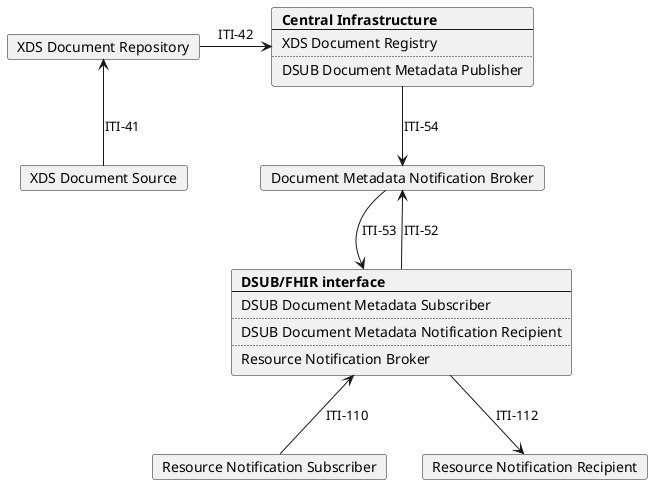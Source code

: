 @startuml
skinparam svgDimensionStyle false
skinparam componentStyle rectangle

hide footbox
/' title "DSUBm grouped with DSUB: DSUB on FHIR" '/

card "XDS Document Source" as Source
card "XDS Document Repository" as Repo

card  Central [
  <b>Central Infrastructure
  ----
  XDS Document Registry
  ....
  DSUB Document Metadata Publisher
]

card "Document Metadata Notification Broker" as Broker 

card  DSUBFHIR [
  <b>DSUB/FHIR interface
  ----
DSUB Document Metadata Subscriber
....
DSUB Document Metadata Notification Recipient
....
Resource Notification Broker
]

card "Resource Notification Subscriber" as Subsciber 
card "Resource Notification Recipient" as Recipient 

Subsciber -u-> DSUBFHIR: ITI-110
DSUBFHIR -d-> Broker: ITI-52

Source -u-> Repo: ITI-41
Repo -r-> Central: ITI-42
Central -d-> Broker: ITI-54

Broker-r->DSUBFHIR: ITI-53
DSUBFHIR -d-> Recipient: ITI-112



@enduml